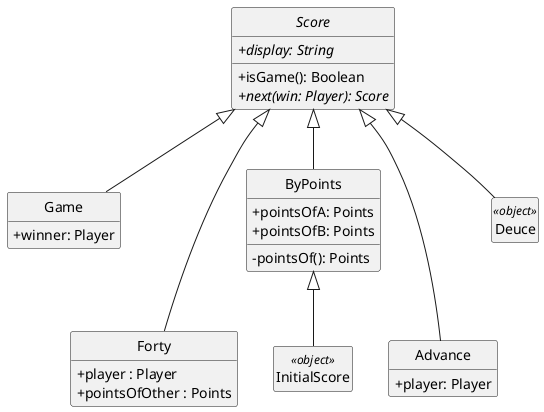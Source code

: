 @startuml
'https://plantuml.com/class-diagram

hide empty members
hide circles
skinparam classAttributeIconSize 0

abstract Score {
    {abstract} +display: String
    +isGame(): Boolean
    {abstract} +next(win: Player): Score
}

Score <|-- Game
Game : +winner: Player

Score <|--- Forty
Forty : +player : Player
Forty : +pointsOfOther : Points

Score <|-- ByPoints
ByPoints : +pointsOfA: Points
ByPoints : +pointsOfB: Points
ByPoints : -pointsOf(): Points

Score <|--- Advance
Advance : +player: Player

Score <|-- Deuce
class Deuce <<object>>
ByPoints <|-- InitialScore
class InitialScore <<object>>

@enduml